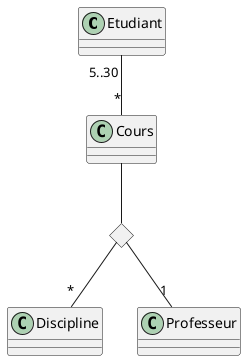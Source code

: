 @startuml

class Etudiant
class Discipline
class Cours
class Professeur

Etudiant "5..30" -- "*" Cours

<> diamond
Cours -- diamond
diamond -- "*" Discipline
diamond -- "1" Professeur

@enduml